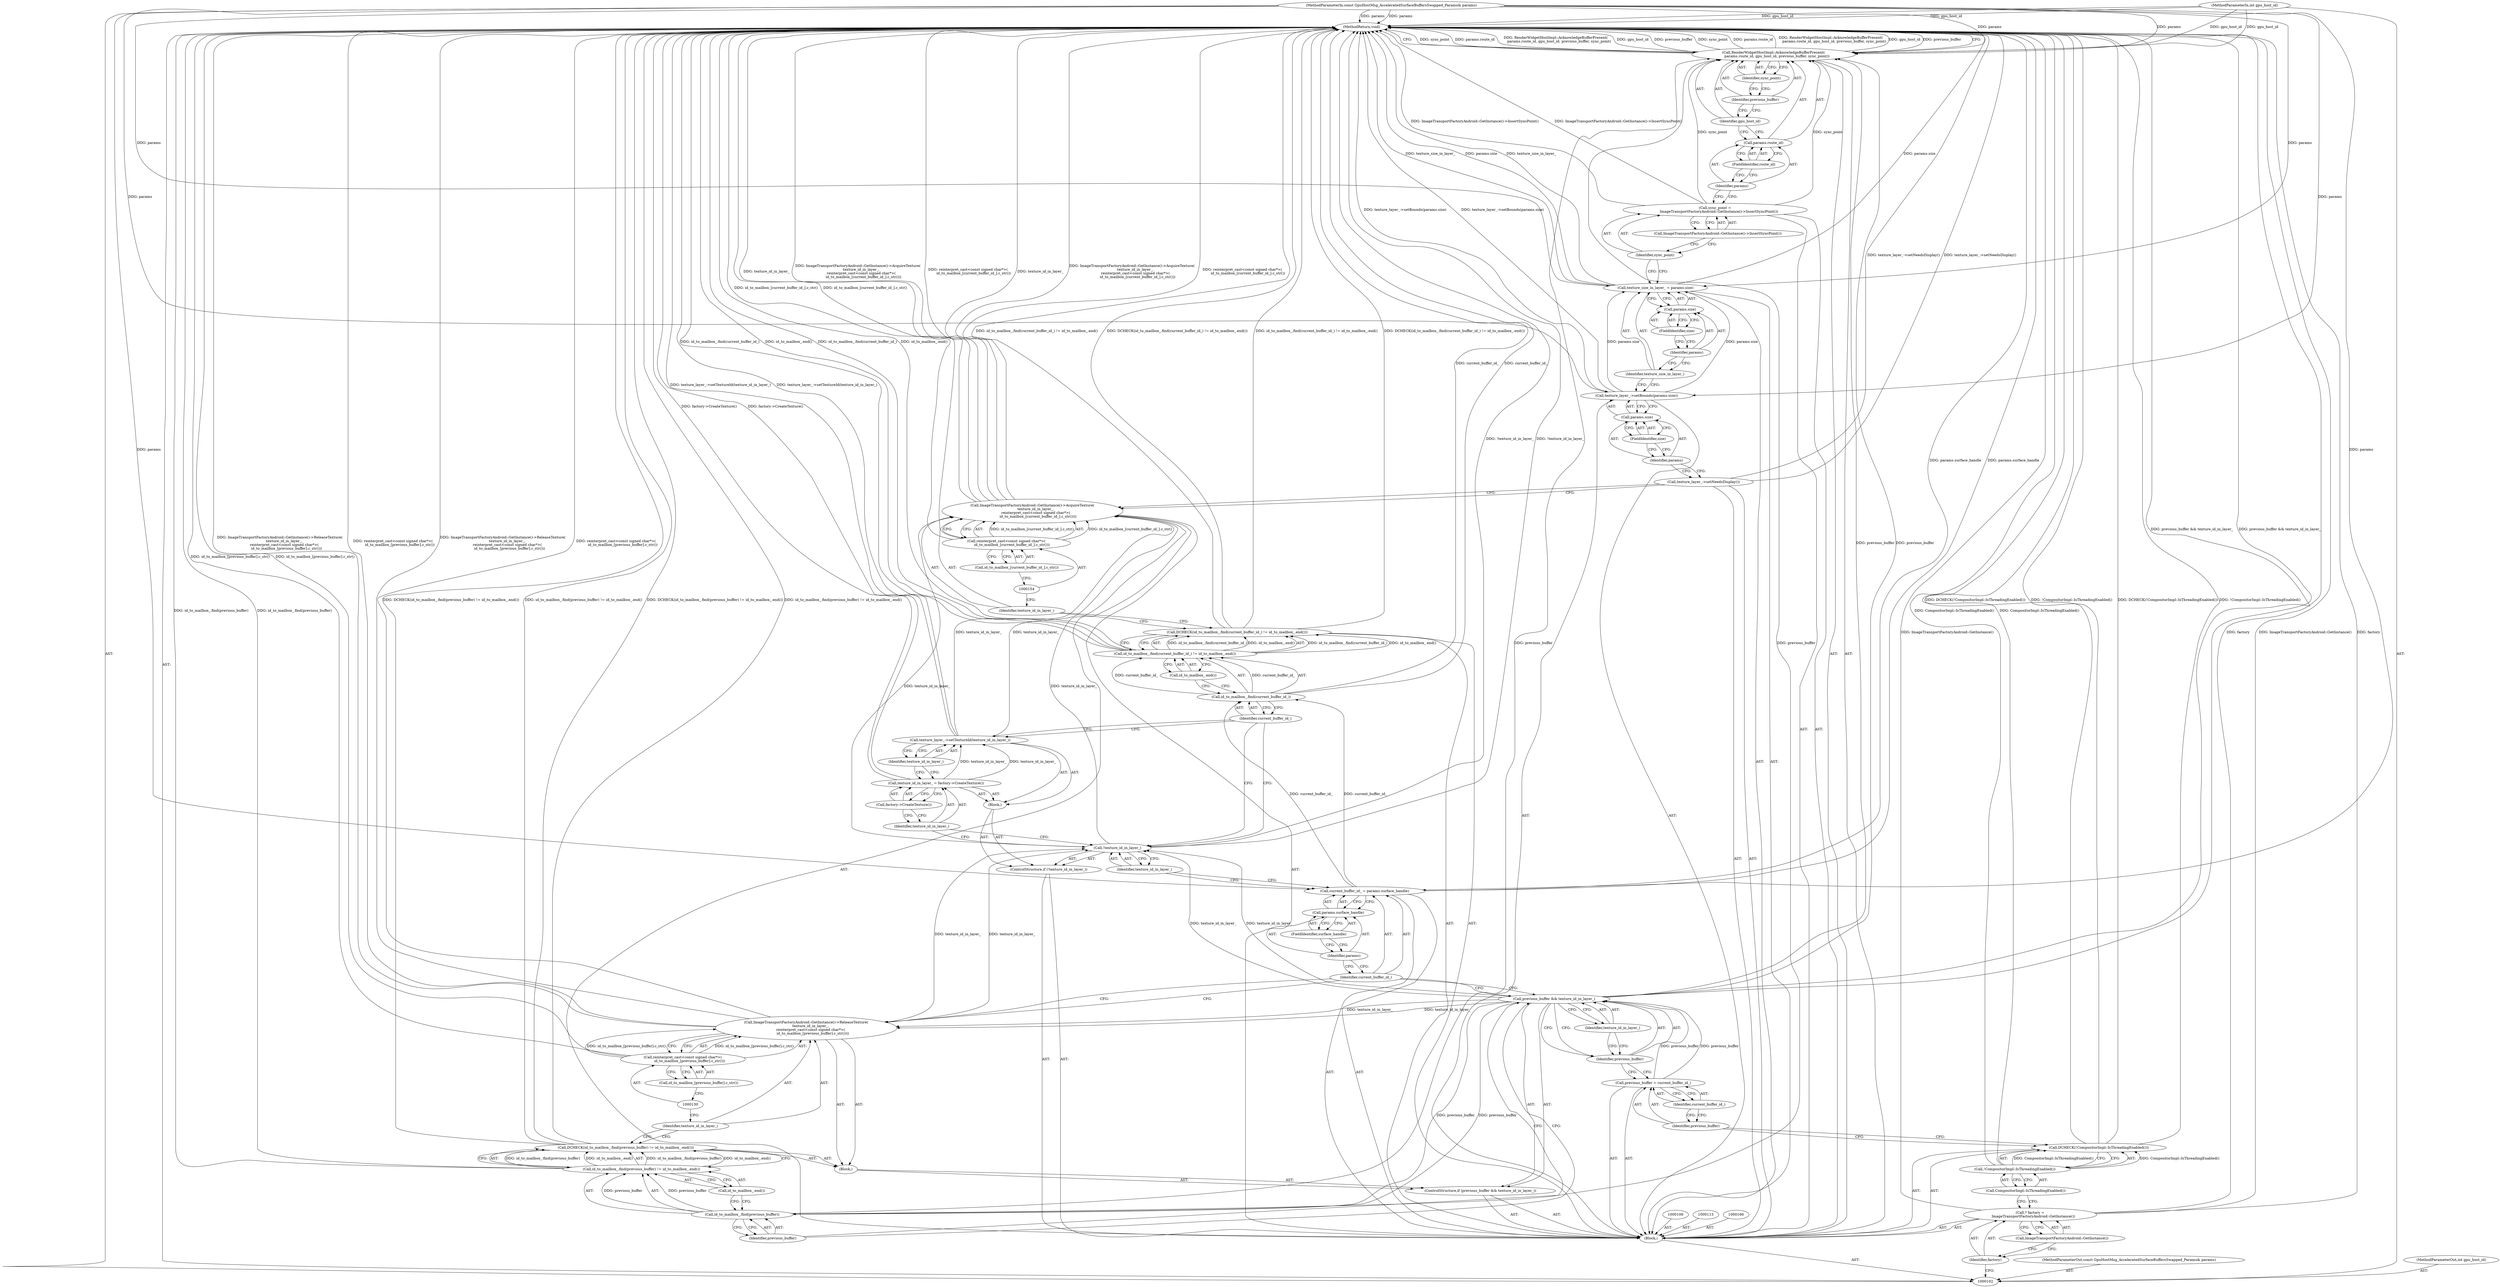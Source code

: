 digraph "0_Chrome_18d67244984a574ba2dd8779faabc0e3e34f4b76_16" {
"1000177" [label="(MethodReturn,void)"];
"1000116" [label="(Identifier,current_buffer_id_)"];
"1000114" [label="(Call,previous_buffer = current_buffer_id_)"];
"1000115" [label="(Identifier,previous_buffer)"];
"1000117" [label="(ControlStructure,if (previous_buffer && texture_id_in_layer_))"];
"1000120" [label="(Identifier,texture_id_in_layer_)"];
"1000121" [label="(Block,)"];
"1000118" [label="(Call,previous_buffer && texture_id_in_layer_)"];
"1000119" [label="(Identifier,previous_buffer)"];
"1000123" [label="(Call,id_to_mailbox_.find(previous_buffer) != id_to_mailbox_.end())"];
"1000124" [label="(Call,id_to_mailbox_.find(previous_buffer))"];
"1000125" [label="(Identifier,previous_buffer)"];
"1000122" [label="(Call,DCHECK(id_to_mailbox_.find(previous_buffer) != id_to_mailbox_.end()))"];
"1000126" [label="(Call,id_to_mailbox_.end())"];
"1000127" [label="(Call,ImageTransportFactoryAndroid::GetInstance()->ReleaseTexture(\n        texture_id_in_layer_,\n        reinterpret_cast<const signed char*>(\n            id_to_mailbox_[previous_buffer].c_str())))"];
"1000128" [label="(Identifier,texture_id_in_layer_)"];
"1000129" [label="(Call,reinterpret_cast<const signed char*>(\n            id_to_mailbox_[previous_buffer].c_str()))"];
"1000131" [label="(Call,id_to_mailbox_[previous_buffer].c_str())"];
"1000103" [label="(MethodParameterIn,const GpuHostMsg_AcceleratedSurfaceBuffersSwapped_Params& params)"];
"1000272" [label="(MethodParameterOut,const GpuHostMsg_AcceleratedSurfaceBuffersSwapped_Params& params)"];
"1000132" [label="(Call,current_buffer_id_ = params.surface_handle)"];
"1000133" [label="(Identifier,current_buffer_id_)"];
"1000134" [label="(Call,params.surface_handle)"];
"1000135" [label="(Identifier,params)"];
"1000136" [label="(FieldIdentifier,surface_handle)"];
"1000137" [label="(ControlStructure,if (!texture_id_in_layer_))"];
"1000140" [label="(Block,)"];
"1000138" [label="(Call,!texture_id_in_layer_)"];
"1000139" [label="(Identifier,texture_id_in_layer_)"];
"1000143" [label="(Call,factory->CreateTexture())"];
"1000141" [label="(Call,texture_id_in_layer_ = factory->CreateTexture())"];
"1000142" [label="(Identifier,texture_id_in_layer_)"];
"1000145" [label="(Identifier,texture_id_in_layer_)"];
"1000144" [label="(Call,texture_layer_->setTextureId(texture_id_in_layer_))"];
"1000146" [label="(Call,DCHECK(id_to_mailbox_.find(current_buffer_id_) != id_to_mailbox_.end()))"];
"1000149" [label="(Identifier,current_buffer_id_)"];
"1000150" [label="(Call,id_to_mailbox_.end())"];
"1000147" [label="(Call,id_to_mailbox_.find(current_buffer_id_) != id_to_mailbox_.end())"];
"1000148" [label="(Call,id_to_mailbox_.find(current_buffer_id_))"];
"1000151" [label="(Call,ImageTransportFactoryAndroid::GetInstance()->AcquireTexture(\n      texture_id_in_layer_,\n      reinterpret_cast<const signed char*>(\n          id_to_mailbox_[current_buffer_id_].c_str())))"];
"1000152" [label="(Identifier,texture_id_in_layer_)"];
"1000153" [label="(Call,reinterpret_cast<const signed char*>(\n          id_to_mailbox_[current_buffer_id_].c_str()))"];
"1000105" [label="(Block,)"];
"1000104" [label="(MethodParameterIn,int gpu_host_id)"];
"1000273" [label="(MethodParameterOut,int gpu_host_id)"];
"1000155" [label="(Call,id_to_mailbox_[current_buffer_id_].c_str())"];
"1000156" [label="(Call,texture_layer_->setNeedsDisplay())"];
"1000157" [label="(Call,texture_layer_->setBounds(params.size))"];
"1000158" [label="(Call,params.size)"];
"1000159" [label="(Identifier,params)"];
"1000160" [label="(FieldIdentifier,size)"];
"1000161" [label="(Call,texture_size_in_layer_ = params.size)"];
"1000162" [label="(Identifier,texture_size_in_layer_)"];
"1000163" [label="(Call,params.size)"];
"1000164" [label="(Identifier,params)"];
"1000165" [label="(FieldIdentifier,size)"];
"1000167" [label="(Call,sync_point =\n       ImageTransportFactoryAndroid::GetInstance()->InsertSyncPoint())"];
"1000168" [label="(Identifier,sync_point)"];
"1000169" [label="(Call,ImageTransportFactoryAndroid::GetInstance()->InsertSyncPoint())"];
"1000170" [label="(Call,RenderWidgetHostImpl::AcknowledgeBufferPresent(\n      params.route_id, gpu_host_id, previous_buffer, sync_point))"];
"1000173" [label="(FieldIdentifier,route_id)"];
"1000174" [label="(Identifier,gpu_host_id)"];
"1000175" [label="(Identifier,previous_buffer)"];
"1000176" [label="(Identifier,sync_point)"];
"1000171" [label="(Call,params.route_id)"];
"1000172" [label="(Identifier,params)"];
"1000107" [label="(Call,* factory =\n      ImageTransportFactoryAndroid::GetInstance())"];
"1000108" [label="(Identifier,factory)"];
"1000109" [label="(Call,ImageTransportFactoryAndroid::GetInstance())"];
"1000111" [label="(Call,!CompositorImpl::IsThreadingEnabled())"];
"1000112" [label="(Call,CompositorImpl::IsThreadingEnabled())"];
"1000110" [label="(Call,DCHECK(!CompositorImpl::IsThreadingEnabled()))"];
"1000177" -> "1000102"  [label="AST: "];
"1000177" -> "1000170"  [label="CFG: "];
"1000107" -> "1000177"  [label="DDG: factory"];
"1000107" -> "1000177"  [label="DDG: ImageTransportFactoryAndroid::GetInstance()"];
"1000167" -> "1000177"  [label="DDG: ImageTransportFactoryAndroid::GetInstance()->InsertSyncPoint()"];
"1000157" -> "1000177"  [label="DDG: texture_layer_->setBounds(params.size)"];
"1000104" -> "1000177"  [label="DDG: gpu_host_id"];
"1000151" -> "1000177"  [label="DDG: texture_id_in_layer_"];
"1000151" -> "1000177"  [label="DDG: ImageTransportFactoryAndroid::GetInstance()->AcquireTexture(\n      texture_id_in_layer_,\n      reinterpret_cast<const signed char*>(\n          id_to_mailbox_[current_buffer_id_].c_str()))"];
"1000151" -> "1000177"  [label="DDG: reinterpret_cast<const signed char*>(\n          id_to_mailbox_[current_buffer_id_].c_str())"];
"1000118" -> "1000177"  [label="DDG: previous_buffer && texture_id_in_layer_"];
"1000111" -> "1000177"  [label="DDG: CompositorImpl::IsThreadingEnabled()"];
"1000110" -> "1000177"  [label="DDG: DCHECK(!CompositorImpl::IsThreadingEnabled())"];
"1000110" -> "1000177"  [label="DDG: !CompositorImpl::IsThreadingEnabled()"];
"1000122" -> "1000177"  [label="DDG: id_to_mailbox_.find(previous_buffer) != id_to_mailbox_.end()"];
"1000122" -> "1000177"  [label="DDG: DCHECK(id_to_mailbox_.find(previous_buffer) != id_to_mailbox_.end())"];
"1000127" -> "1000177"  [label="DDG: reinterpret_cast<const signed char*>(\n            id_to_mailbox_[previous_buffer].c_str())"];
"1000127" -> "1000177"  [label="DDG: ImageTransportFactoryAndroid::GetInstance()->ReleaseTexture(\n        texture_id_in_layer_,\n        reinterpret_cast<const signed char*>(\n            id_to_mailbox_[previous_buffer].c_str()))"];
"1000153" -> "1000177"  [label="DDG: id_to_mailbox_[current_buffer_id_].c_str()"];
"1000103" -> "1000177"  [label="DDG: params"];
"1000144" -> "1000177"  [label="DDG: texture_layer_->setTextureId(texture_id_in_layer_)"];
"1000132" -> "1000177"  [label="DDG: params.surface_handle"];
"1000148" -> "1000177"  [label="DDG: current_buffer_id_"];
"1000147" -> "1000177"  [label="DDG: id_to_mailbox_.find(current_buffer_id_)"];
"1000147" -> "1000177"  [label="DDG: id_to_mailbox_.end()"];
"1000170" -> "1000177"  [label="DDG: sync_point"];
"1000170" -> "1000177"  [label="DDG: params.route_id"];
"1000170" -> "1000177"  [label="DDG: RenderWidgetHostImpl::AcknowledgeBufferPresent(\n      params.route_id, gpu_host_id, previous_buffer, sync_point)"];
"1000170" -> "1000177"  [label="DDG: gpu_host_id"];
"1000170" -> "1000177"  [label="DDG: previous_buffer"];
"1000141" -> "1000177"  [label="DDG: factory->CreateTexture()"];
"1000156" -> "1000177"  [label="DDG: texture_layer_->setNeedsDisplay()"];
"1000138" -> "1000177"  [label="DDG: !texture_id_in_layer_"];
"1000161" -> "1000177"  [label="DDG: params.size"];
"1000161" -> "1000177"  [label="DDG: texture_size_in_layer_"];
"1000146" -> "1000177"  [label="DDG: DCHECK(id_to_mailbox_.find(current_buffer_id_) != id_to_mailbox_.end())"];
"1000146" -> "1000177"  [label="DDG: id_to_mailbox_.find(current_buffer_id_) != id_to_mailbox_.end()"];
"1000129" -> "1000177"  [label="DDG: id_to_mailbox_[previous_buffer].c_str()"];
"1000123" -> "1000177"  [label="DDG: id_to_mailbox_.find(previous_buffer)"];
"1000116" -> "1000114"  [label="AST: "];
"1000116" -> "1000115"  [label="CFG: "];
"1000114" -> "1000116"  [label="CFG: "];
"1000114" -> "1000105"  [label="AST: "];
"1000114" -> "1000116"  [label="CFG: "];
"1000115" -> "1000114"  [label="AST: "];
"1000116" -> "1000114"  [label="AST: "];
"1000119" -> "1000114"  [label="CFG: "];
"1000114" -> "1000118"  [label="DDG: previous_buffer"];
"1000115" -> "1000114"  [label="AST: "];
"1000115" -> "1000110"  [label="CFG: "];
"1000116" -> "1000115"  [label="CFG: "];
"1000117" -> "1000105"  [label="AST: "];
"1000118" -> "1000117"  [label="AST: "];
"1000121" -> "1000117"  [label="AST: "];
"1000120" -> "1000118"  [label="AST: "];
"1000120" -> "1000119"  [label="CFG: "];
"1000118" -> "1000120"  [label="CFG: "];
"1000121" -> "1000117"  [label="AST: "];
"1000122" -> "1000121"  [label="AST: "];
"1000127" -> "1000121"  [label="AST: "];
"1000118" -> "1000117"  [label="AST: "];
"1000118" -> "1000119"  [label="CFG: "];
"1000118" -> "1000120"  [label="CFG: "];
"1000119" -> "1000118"  [label="AST: "];
"1000120" -> "1000118"  [label="AST: "];
"1000125" -> "1000118"  [label="CFG: "];
"1000133" -> "1000118"  [label="CFG: "];
"1000118" -> "1000177"  [label="DDG: previous_buffer && texture_id_in_layer_"];
"1000114" -> "1000118"  [label="DDG: previous_buffer"];
"1000118" -> "1000124"  [label="DDG: previous_buffer"];
"1000118" -> "1000127"  [label="DDG: texture_id_in_layer_"];
"1000118" -> "1000138"  [label="DDG: texture_id_in_layer_"];
"1000118" -> "1000170"  [label="DDG: previous_buffer"];
"1000119" -> "1000118"  [label="AST: "];
"1000119" -> "1000114"  [label="CFG: "];
"1000120" -> "1000119"  [label="CFG: "];
"1000118" -> "1000119"  [label="CFG: "];
"1000123" -> "1000122"  [label="AST: "];
"1000123" -> "1000126"  [label="CFG: "];
"1000124" -> "1000123"  [label="AST: "];
"1000126" -> "1000123"  [label="AST: "];
"1000122" -> "1000123"  [label="CFG: "];
"1000123" -> "1000177"  [label="DDG: id_to_mailbox_.find(previous_buffer)"];
"1000123" -> "1000122"  [label="DDG: id_to_mailbox_.find(previous_buffer)"];
"1000123" -> "1000122"  [label="DDG: id_to_mailbox_.end()"];
"1000124" -> "1000123"  [label="DDG: previous_buffer"];
"1000124" -> "1000123"  [label="AST: "];
"1000124" -> "1000125"  [label="CFG: "];
"1000125" -> "1000124"  [label="AST: "];
"1000126" -> "1000124"  [label="CFG: "];
"1000124" -> "1000123"  [label="DDG: previous_buffer"];
"1000118" -> "1000124"  [label="DDG: previous_buffer"];
"1000124" -> "1000170"  [label="DDG: previous_buffer"];
"1000125" -> "1000124"  [label="AST: "];
"1000125" -> "1000118"  [label="CFG: "];
"1000124" -> "1000125"  [label="CFG: "];
"1000122" -> "1000121"  [label="AST: "];
"1000122" -> "1000123"  [label="CFG: "];
"1000123" -> "1000122"  [label="AST: "];
"1000128" -> "1000122"  [label="CFG: "];
"1000122" -> "1000177"  [label="DDG: id_to_mailbox_.find(previous_buffer) != id_to_mailbox_.end()"];
"1000122" -> "1000177"  [label="DDG: DCHECK(id_to_mailbox_.find(previous_buffer) != id_to_mailbox_.end())"];
"1000123" -> "1000122"  [label="DDG: id_to_mailbox_.find(previous_buffer)"];
"1000123" -> "1000122"  [label="DDG: id_to_mailbox_.end()"];
"1000126" -> "1000123"  [label="AST: "];
"1000126" -> "1000124"  [label="CFG: "];
"1000123" -> "1000126"  [label="CFG: "];
"1000127" -> "1000121"  [label="AST: "];
"1000127" -> "1000129"  [label="CFG: "];
"1000128" -> "1000127"  [label="AST: "];
"1000129" -> "1000127"  [label="AST: "];
"1000133" -> "1000127"  [label="CFG: "];
"1000127" -> "1000177"  [label="DDG: reinterpret_cast<const signed char*>(\n            id_to_mailbox_[previous_buffer].c_str())"];
"1000127" -> "1000177"  [label="DDG: ImageTransportFactoryAndroid::GetInstance()->ReleaseTexture(\n        texture_id_in_layer_,\n        reinterpret_cast<const signed char*>(\n            id_to_mailbox_[previous_buffer].c_str()))"];
"1000118" -> "1000127"  [label="DDG: texture_id_in_layer_"];
"1000129" -> "1000127"  [label="DDG: id_to_mailbox_[previous_buffer].c_str()"];
"1000127" -> "1000138"  [label="DDG: texture_id_in_layer_"];
"1000128" -> "1000127"  [label="AST: "];
"1000128" -> "1000122"  [label="CFG: "];
"1000130" -> "1000128"  [label="CFG: "];
"1000129" -> "1000127"  [label="AST: "];
"1000129" -> "1000131"  [label="CFG: "];
"1000130" -> "1000129"  [label="AST: "];
"1000131" -> "1000129"  [label="AST: "];
"1000127" -> "1000129"  [label="CFG: "];
"1000129" -> "1000177"  [label="DDG: id_to_mailbox_[previous_buffer].c_str()"];
"1000129" -> "1000127"  [label="DDG: id_to_mailbox_[previous_buffer].c_str()"];
"1000131" -> "1000129"  [label="AST: "];
"1000131" -> "1000130"  [label="CFG: "];
"1000129" -> "1000131"  [label="CFG: "];
"1000103" -> "1000102"  [label="AST: "];
"1000103" -> "1000177"  [label="DDG: params"];
"1000103" -> "1000132"  [label="DDG: params"];
"1000103" -> "1000157"  [label="DDG: params"];
"1000103" -> "1000161"  [label="DDG: params"];
"1000103" -> "1000170"  [label="DDG: params"];
"1000272" -> "1000102"  [label="AST: "];
"1000132" -> "1000105"  [label="AST: "];
"1000132" -> "1000134"  [label="CFG: "];
"1000133" -> "1000132"  [label="AST: "];
"1000134" -> "1000132"  [label="AST: "];
"1000139" -> "1000132"  [label="CFG: "];
"1000132" -> "1000177"  [label="DDG: params.surface_handle"];
"1000103" -> "1000132"  [label="DDG: params"];
"1000132" -> "1000148"  [label="DDG: current_buffer_id_"];
"1000133" -> "1000132"  [label="AST: "];
"1000133" -> "1000127"  [label="CFG: "];
"1000133" -> "1000118"  [label="CFG: "];
"1000135" -> "1000133"  [label="CFG: "];
"1000134" -> "1000132"  [label="AST: "];
"1000134" -> "1000136"  [label="CFG: "];
"1000135" -> "1000134"  [label="AST: "];
"1000136" -> "1000134"  [label="AST: "];
"1000132" -> "1000134"  [label="CFG: "];
"1000135" -> "1000134"  [label="AST: "];
"1000135" -> "1000133"  [label="CFG: "];
"1000136" -> "1000135"  [label="CFG: "];
"1000136" -> "1000134"  [label="AST: "];
"1000136" -> "1000135"  [label="CFG: "];
"1000134" -> "1000136"  [label="CFG: "];
"1000137" -> "1000105"  [label="AST: "];
"1000138" -> "1000137"  [label="AST: "];
"1000140" -> "1000137"  [label="AST: "];
"1000140" -> "1000137"  [label="AST: "];
"1000141" -> "1000140"  [label="AST: "];
"1000144" -> "1000140"  [label="AST: "];
"1000138" -> "1000137"  [label="AST: "];
"1000138" -> "1000139"  [label="CFG: "];
"1000139" -> "1000138"  [label="AST: "];
"1000142" -> "1000138"  [label="CFG: "];
"1000149" -> "1000138"  [label="CFG: "];
"1000138" -> "1000177"  [label="DDG: !texture_id_in_layer_"];
"1000118" -> "1000138"  [label="DDG: texture_id_in_layer_"];
"1000127" -> "1000138"  [label="DDG: texture_id_in_layer_"];
"1000138" -> "1000151"  [label="DDG: texture_id_in_layer_"];
"1000139" -> "1000138"  [label="AST: "];
"1000139" -> "1000132"  [label="CFG: "];
"1000138" -> "1000139"  [label="CFG: "];
"1000143" -> "1000141"  [label="AST: "];
"1000143" -> "1000142"  [label="CFG: "];
"1000141" -> "1000143"  [label="CFG: "];
"1000141" -> "1000140"  [label="AST: "];
"1000141" -> "1000143"  [label="CFG: "];
"1000142" -> "1000141"  [label="AST: "];
"1000143" -> "1000141"  [label="AST: "];
"1000145" -> "1000141"  [label="CFG: "];
"1000141" -> "1000177"  [label="DDG: factory->CreateTexture()"];
"1000141" -> "1000144"  [label="DDG: texture_id_in_layer_"];
"1000142" -> "1000141"  [label="AST: "];
"1000142" -> "1000138"  [label="CFG: "];
"1000143" -> "1000142"  [label="CFG: "];
"1000145" -> "1000144"  [label="AST: "];
"1000145" -> "1000141"  [label="CFG: "];
"1000144" -> "1000145"  [label="CFG: "];
"1000144" -> "1000140"  [label="AST: "];
"1000144" -> "1000145"  [label="CFG: "];
"1000145" -> "1000144"  [label="AST: "];
"1000149" -> "1000144"  [label="CFG: "];
"1000144" -> "1000177"  [label="DDG: texture_layer_->setTextureId(texture_id_in_layer_)"];
"1000141" -> "1000144"  [label="DDG: texture_id_in_layer_"];
"1000144" -> "1000151"  [label="DDG: texture_id_in_layer_"];
"1000146" -> "1000105"  [label="AST: "];
"1000146" -> "1000147"  [label="CFG: "];
"1000147" -> "1000146"  [label="AST: "];
"1000152" -> "1000146"  [label="CFG: "];
"1000146" -> "1000177"  [label="DDG: DCHECK(id_to_mailbox_.find(current_buffer_id_) != id_to_mailbox_.end())"];
"1000146" -> "1000177"  [label="DDG: id_to_mailbox_.find(current_buffer_id_) != id_to_mailbox_.end()"];
"1000147" -> "1000146"  [label="DDG: id_to_mailbox_.find(current_buffer_id_)"];
"1000147" -> "1000146"  [label="DDG: id_to_mailbox_.end()"];
"1000149" -> "1000148"  [label="AST: "];
"1000149" -> "1000144"  [label="CFG: "];
"1000149" -> "1000138"  [label="CFG: "];
"1000148" -> "1000149"  [label="CFG: "];
"1000150" -> "1000147"  [label="AST: "];
"1000150" -> "1000148"  [label="CFG: "];
"1000147" -> "1000150"  [label="CFG: "];
"1000147" -> "1000146"  [label="AST: "];
"1000147" -> "1000150"  [label="CFG: "];
"1000148" -> "1000147"  [label="AST: "];
"1000150" -> "1000147"  [label="AST: "];
"1000146" -> "1000147"  [label="CFG: "];
"1000147" -> "1000177"  [label="DDG: id_to_mailbox_.find(current_buffer_id_)"];
"1000147" -> "1000177"  [label="DDG: id_to_mailbox_.end()"];
"1000147" -> "1000146"  [label="DDG: id_to_mailbox_.find(current_buffer_id_)"];
"1000147" -> "1000146"  [label="DDG: id_to_mailbox_.end()"];
"1000148" -> "1000147"  [label="DDG: current_buffer_id_"];
"1000148" -> "1000147"  [label="AST: "];
"1000148" -> "1000149"  [label="CFG: "];
"1000149" -> "1000148"  [label="AST: "];
"1000150" -> "1000148"  [label="CFG: "];
"1000148" -> "1000177"  [label="DDG: current_buffer_id_"];
"1000148" -> "1000147"  [label="DDG: current_buffer_id_"];
"1000132" -> "1000148"  [label="DDG: current_buffer_id_"];
"1000151" -> "1000105"  [label="AST: "];
"1000151" -> "1000153"  [label="CFG: "];
"1000152" -> "1000151"  [label="AST: "];
"1000153" -> "1000151"  [label="AST: "];
"1000156" -> "1000151"  [label="CFG: "];
"1000151" -> "1000177"  [label="DDG: texture_id_in_layer_"];
"1000151" -> "1000177"  [label="DDG: ImageTransportFactoryAndroid::GetInstance()->AcquireTexture(\n      texture_id_in_layer_,\n      reinterpret_cast<const signed char*>(\n          id_to_mailbox_[current_buffer_id_].c_str()))"];
"1000151" -> "1000177"  [label="DDG: reinterpret_cast<const signed char*>(\n          id_to_mailbox_[current_buffer_id_].c_str())"];
"1000138" -> "1000151"  [label="DDG: texture_id_in_layer_"];
"1000144" -> "1000151"  [label="DDG: texture_id_in_layer_"];
"1000153" -> "1000151"  [label="DDG: id_to_mailbox_[current_buffer_id_].c_str()"];
"1000152" -> "1000151"  [label="AST: "];
"1000152" -> "1000146"  [label="CFG: "];
"1000154" -> "1000152"  [label="CFG: "];
"1000153" -> "1000151"  [label="AST: "];
"1000153" -> "1000155"  [label="CFG: "];
"1000154" -> "1000153"  [label="AST: "];
"1000155" -> "1000153"  [label="AST: "];
"1000151" -> "1000153"  [label="CFG: "];
"1000153" -> "1000177"  [label="DDG: id_to_mailbox_[current_buffer_id_].c_str()"];
"1000153" -> "1000151"  [label="DDG: id_to_mailbox_[current_buffer_id_].c_str()"];
"1000105" -> "1000102"  [label="AST: "];
"1000106" -> "1000105"  [label="AST: "];
"1000107" -> "1000105"  [label="AST: "];
"1000110" -> "1000105"  [label="AST: "];
"1000113" -> "1000105"  [label="AST: "];
"1000114" -> "1000105"  [label="AST: "];
"1000117" -> "1000105"  [label="AST: "];
"1000132" -> "1000105"  [label="AST: "];
"1000137" -> "1000105"  [label="AST: "];
"1000146" -> "1000105"  [label="AST: "];
"1000151" -> "1000105"  [label="AST: "];
"1000156" -> "1000105"  [label="AST: "];
"1000157" -> "1000105"  [label="AST: "];
"1000161" -> "1000105"  [label="AST: "];
"1000166" -> "1000105"  [label="AST: "];
"1000167" -> "1000105"  [label="AST: "];
"1000170" -> "1000105"  [label="AST: "];
"1000104" -> "1000102"  [label="AST: "];
"1000104" -> "1000177"  [label="DDG: gpu_host_id"];
"1000104" -> "1000170"  [label="DDG: gpu_host_id"];
"1000273" -> "1000102"  [label="AST: "];
"1000155" -> "1000153"  [label="AST: "];
"1000155" -> "1000154"  [label="CFG: "];
"1000153" -> "1000155"  [label="CFG: "];
"1000156" -> "1000105"  [label="AST: "];
"1000156" -> "1000151"  [label="CFG: "];
"1000159" -> "1000156"  [label="CFG: "];
"1000156" -> "1000177"  [label="DDG: texture_layer_->setNeedsDisplay()"];
"1000157" -> "1000105"  [label="AST: "];
"1000157" -> "1000158"  [label="CFG: "];
"1000158" -> "1000157"  [label="AST: "];
"1000162" -> "1000157"  [label="CFG: "];
"1000157" -> "1000177"  [label="DDG: texture_layer_->setBounds(params.size)"];
"1000103" -> "1000157"  [label="DDG: params"];
"1000157" -> "1000161"  [label="DDG: params.size"];
"1000158" -> "1000157"  [label="AST: "];
"1000158" -> "1000160"  [label="CFG: "];
"1000159" -> "1000158"  [label="AST: "];
"1000160" -> "1000158"  [label="AST: "];
"1000157" -> "1000158"  [label="CFG: "];
"1000159" -> "1000158"  [label="AST: "];
"1000159" -> "1000156"  [label="CFG: "];
"1000160" -> "1000159"  [label="CFG: "];
"1000160" -> "1000158"  [label="AST: "];
"1000160" -> "1000159"  [label="CFG: "];
"1000158" -> "1000160"  [label="CFG: "];
"1000161" -> "1000105"  [label="AST: "];
"1000161" -> "1000163"  [label="CFG: "];
"1000162" -> "1000161"  [label="AST: "];
"1000163" -> "1000161"  [label="AST: "];
"1000168" -> "1000161"  [label="CFG: "];
"1000161" -> "1000177"  [label="DDG: params.size"];
"1000161" -> "1000177"  [label="DDG: texture_size_in_layer_"];
"1000157" -> "1000161"  [label="DDG: params.size"];
"1000103" -> "1000161"  [label="DDG: params"];
"1000162" -> "1000161"  [label="AST: "];
"1000162" -> "1000157"  [label="CFG: "];
"1000164" -> "1000162"  [label="CFG: "];
"1000163" -> "1000161"  [label="AST: "];
"1000163" -> "1000165"  [label="CFG: "];
"1000164" -> "1000163"  [label="AST: "];
"1000165" -> "1000163"  [label="AST: "];
"1000161" -> "1000163"  [label="CFG: "];
"1000164" -> "1000163"  [label="AST: "];
"1000164" -> "1000162"  [label="CFG: "];
"1000165" -> "1000164"  [label="CFG: "];
"1000165" -> "1000163"  [label="AST: "];
"1000165" -> "1000164"  [label="CFG: "];
"1000163" -> "1000165"  [label="CFG: "];
"1000167" -> "1000105"  [label="AST: "];
"1000167" -> "1000169"  [label="CFG: "];
"1000168" -> "1000167"  [label="AST: "];
"1000169" -> "1000167"  [label="AST: "];
"1000172" -> "1000167"  [label="CFG: "];
"1000167" -> "1000177"  [label="DDG: ImageTransportFactoryAndroid::GetInstance()->InsertSyncPoint()"];
"1000167" -> "1000170"  [label="DDG: sync_point"];
"1000168" -> "1000167"  [label="AST: "];
"1000168" -> "1000161"  [label="CFG: "];
"1000169" -> "1000168"  [label="CFG: "];
"1000169" -> "1000167"  [label="AST: "];
"1000169" -> "1000168"  [label="CFG: "];
"1000167" -> "1000169"  [label="CFG: "];
"1000170" -> "1000105"  [label="AST: "];
"1000170" -> "1000176"  [label="CFG: "];
"1000171" -> "1000170"  [label="AST: "];
"1000174" -> "1000170"  [label="AST: "];
"1000175" -> "1000170"  [label="AST: "];
"1000176" -> "1000170"  [label="AST: "];
"1000177" -> "1000170"  [label="CFG: "];
"1000170" -> "1000177"  [label="DDG: sync_point"];
"1000170" -> "1000177"  [label="DDG: params.route_id"];
"1000170" -> "1000177"  [label="DDG: RenderWidgetHostImpl::AcknowledgeBufferPresent(\n      params.route_id, gpu_host_id, previous_buffer, sync_point)"];
"1000170" -> "1000177"  [label="DDG: gpu_host_id"];
"1000170" -> "1000177"  [label="DDG: previous_buffer"];
"1000103" -> "1000170"  [label="DDG: params"];
"1000104" -> "1000170"  [label="DDG: gpu_host_id"];
"1000124" -> "1000170"  [label="DDG: previous_buffer"];
"1000118" -> "1000170"  [label="DDG: previous_buffer"];
"1000167" -> "1000170"  [label="DDG: sync_point"];
"1000173" -> "1000171"  [label="AST: "];
"1000173" -> "1000172"  [label="CFG: "];
"1000171" -> "1000173"  [label="CFG: "];
"1000174" -> "1000170"  [label="AST: "];
"1000174" -> "1000171"  [label="CFG: "];
"1000175" -> "1000174"  [label="CFG: "];
"1000175" -> "1000170"  [label="AST: "];
"1000175" -> "1000174"  [label="CFG: "];
"1000176" -> "1000175"  [label="CFG: "];
"1000176" -> "1000170"  [label="AST: "];
"1000176" -> "1000175"  [label="CFG: "];
"1000170" -> "1000176"  [label="CFG: "];
"1000171" -> "1000170"  [label="AST: "];
"1000171" -> "1000173"  [label="CFG: "];
"1000172" -> "1000171"  [label="AST: "];
"1000173" -> "1000171"  [label="AST: "];
"1000174" -> "1000171"  [label="CFG: "];
"1000172" -> "1000171"  [label="AST: "];
"1000172" -> "1000167"  [label="CFG: "];
"1000173" -> "1000172"  [label="CFG: "];
"1000107" -> "1000105"  [label="AST: "];
"1000107" -> "1000109"  [label="CFG: "];
"1000108" -> "1000107"  [label="AST: "];
"1000109" -> "1000107"  [label="AST: "];
"1000112" -> "1000107"  [label="CFG: "];
"1000107" -> "1000177"  [label="DDG: factory"];
"1000107" -> "1000177"  [label="DDG: ImageTransportFactoryAndroid::GetInstance()"];
"1000108" -> "1000107"  [label="AST: "];
"1000108" -> "1000102"  [label="CFG: "];
"1000109" -> "1000108"  [label="CFG: "];
"1000109" -> "1000107"  [label="AST: "];
"1000109" -> "1000108"  [label="CFG: "];
"1000107" -> "1000109"  [label="CFG: "];
"1000111" -> "1000110"  [label="AST: "];
"1000111" -> "1000112"  [label="CFG: "];
"1000112" -> "1000111"  [label="AST: "];
"1000110" -> "1000111"  [label="CFG: "];
"1000111" -> "1000177"  [label="DDG: CompositorImpl::IsThreadingEnabled()"];
"1000111" -> "1000110"  [label="DDG: CompositorImpl::IsThreadingEnabled()"];
"1000112" -> "1000111"  [label="AST: "];
"1000112" -> "1000107"  [label="CFG: "];
"1000111" -> "1000112"  [label="CFG: "];
"1000110" -> "1000105"  [label="AST: "];
"1000110" -> "1000111"  [label="CFG: "];
"1000111" -> "1000110"  [label="AST: "];
"1000115" -> "1000110"  [label="CFG: "];
"1000110" -> "1000177"  [label="DDG: DCHECK(!CompositorImpl::IsThreadingEnabled())"];
"1000110" -> "1000177"  [label="DDG: !CompositorImpl::IsThreadingEnabled()"];
"1000111" -> "1000110"  [label="DDG: CompositorImpl::IsThreadingEnabled()"];
}
